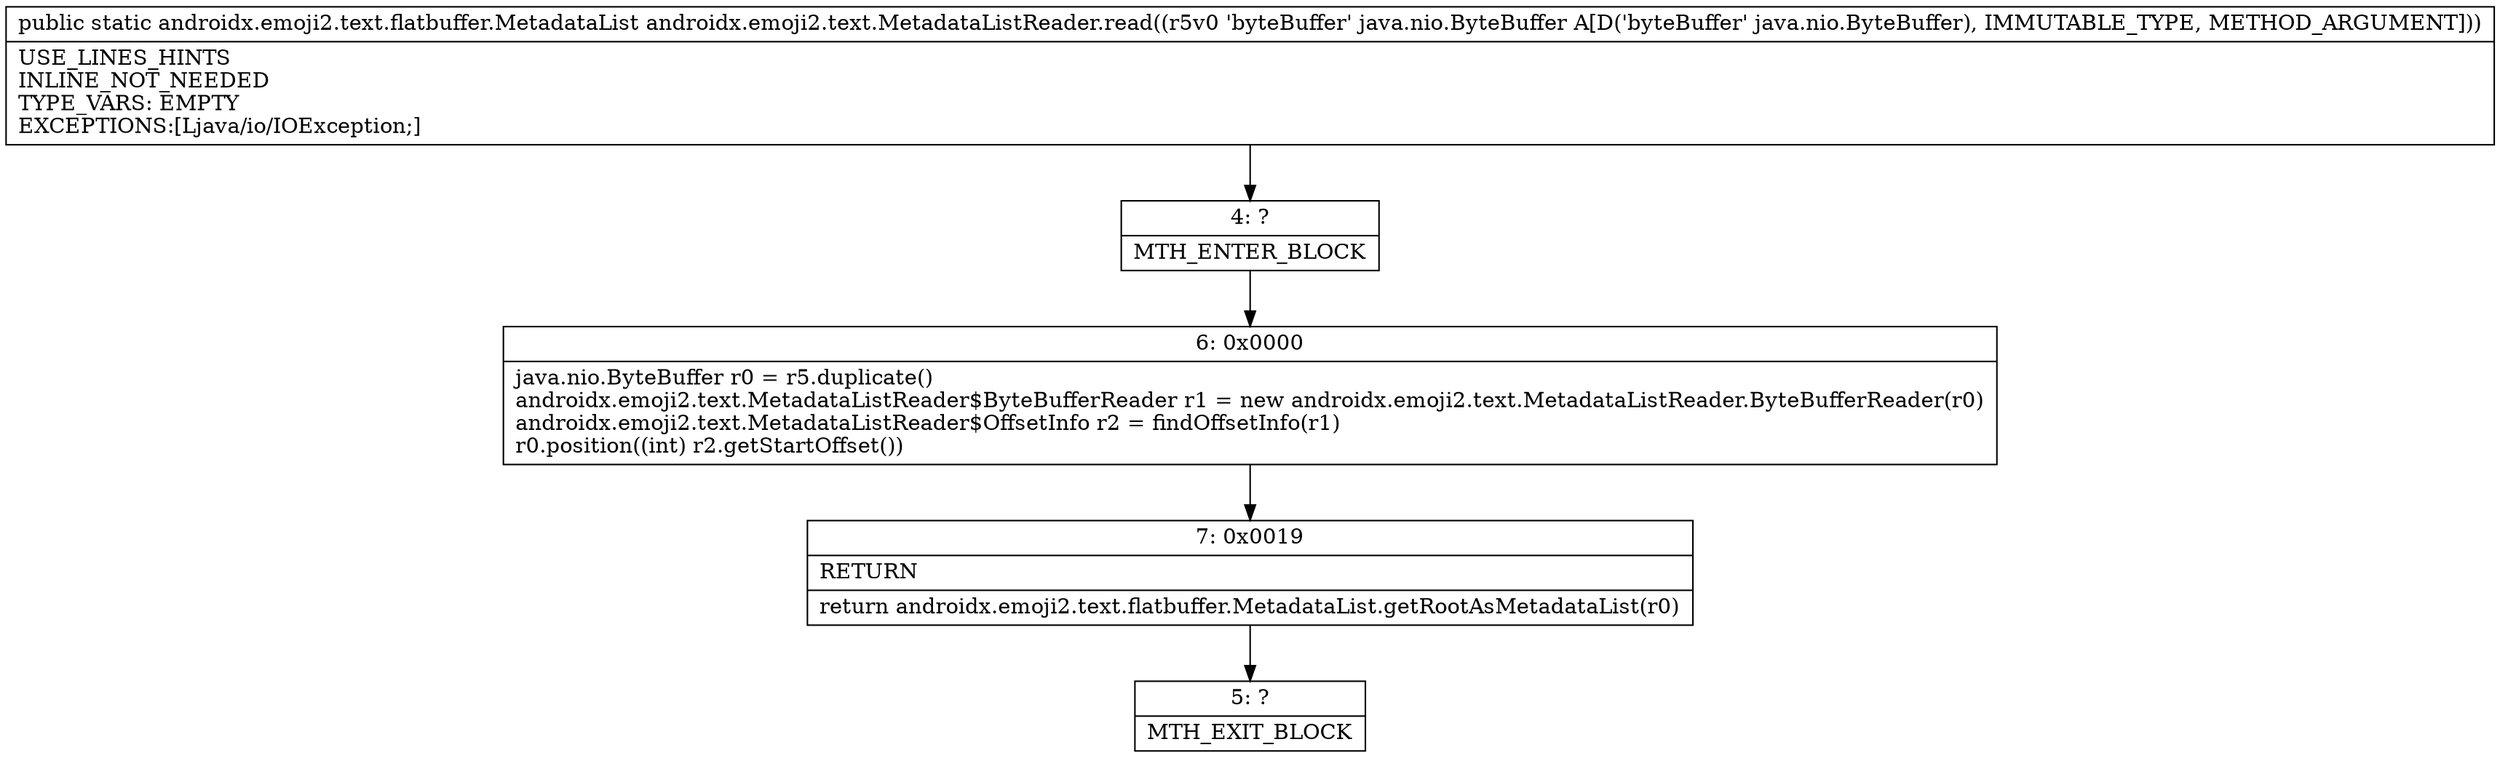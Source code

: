 digraph "CFG forandroidx.emoji2.text.MetadataListReader.read(Ljava\/nio\/ByteBuffer;)Landroidx\/emoji2\/text\/flatbuffer\/MetadataList;" {
Node_4 [shape=record,label="{4\:\ ?|MTH_ENTER_BLOCK\l}"];
Node_6 [shape=record,label="{6\:\ 0x0000|java.nio.ByteBuffer r0 = r5.duplicate()\landroidx.emoji2.text.MetadataListReader$ByteBufferReader r1 = new androidx.emoji2.text.MetadataListReader.ByteBufferReader(r0)\landroidx.emoji2.text.MetadataListReader$OffsetInfo r2 = findOffsetInfo(r1)\lr0.position((int) r2.getStartOffset())\l}"];
Node_7 [shape=record,label="{7\:\ 0x0019|RETURN\l|return androidx.emoji2.text.flatbuffer.MetadataList.getRootAsMetadataList(r0)\l}"];
Node_5 [shape=record,label="{5\:\ ?|MTH_EXIT_BLOCK\l}"];
MethodNode[shape=record,label="{public static androidx.emoji2.text.flatbuffer.MetadataList androidx.emoji2.text.MetadataListReader.read((r5v0 'byteBuffer' java.nio.ByteBuffer A[D('byteBuffer' java.nio.ByteBuffer), IMMUTABLE_TYPE, METHOD_ARGUMENT]))  | USE_LINES_HINTS\lINLINE_NOT_NEEDED\lTYPE_VARS: EMPTY\lEXCEPTIONS:[Ljava\/io\/IOException;]\l}"];
MethodNode -> Node_4;Node_4 -> Node_6;
Node_6 -> Node_7;
Node_7 -> Node_5;
}

